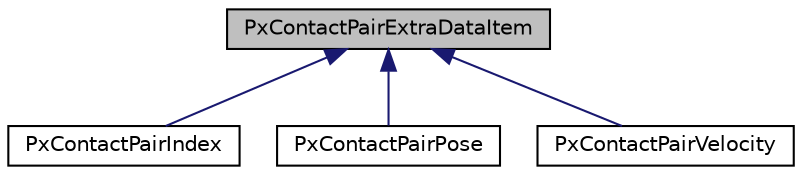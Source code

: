 digraph "PxContactPairExtraDataItem"
{
  edge [fontname="Helvetica",fontsize="10",labelfontname="Helvetica",labelfontsize="10"];
  node [fontname="Helvetica",fontsize="10",shape=record];
  Node0 [label="PxContactPairExtraDataItem",height=0.2,width=0.4,color="black", fillcolor="grey75", style="filled", fontcolor="black"];
  Node0 -> Node1 [dir="back",color="midnightblue",fontsize="10",style="solid",fontname="Helvetica"];
  Node1 [label="PxContactPairIndex",height=0.2,width=0.4,color="black", fillcolor="white", style="filled",URL="$structPxContactPairIndex.html",tooltip="Marker for the beginning of a new item set in the extra data stream. "];
  Node0 -> Node2 [dir="back",color="midnightblue",fontsize="10",style="solid",fontname="Helvetica"];
  Node2 [label="PxContactPairPose",height=0.2,width=0.4,color="black", fillcolor="white", style="filled",URL="$structPxContactPairPose.html",tooltip="World space actor poses of the contact pair rigid bodies. "];
  Node0 -> Node3 [dir="back",color="midnightblue",fontsize="10",style="solid",fontname="Helvetica"];
  Node3 [label="PxContactPairVelocity",height=0.2,width=0.4,color="black", fillcolor="white", style="filled",URL="$structPxContactPairVelocity.html",tooltip="Velocities of the contact pair rigid bodies. "];
}
